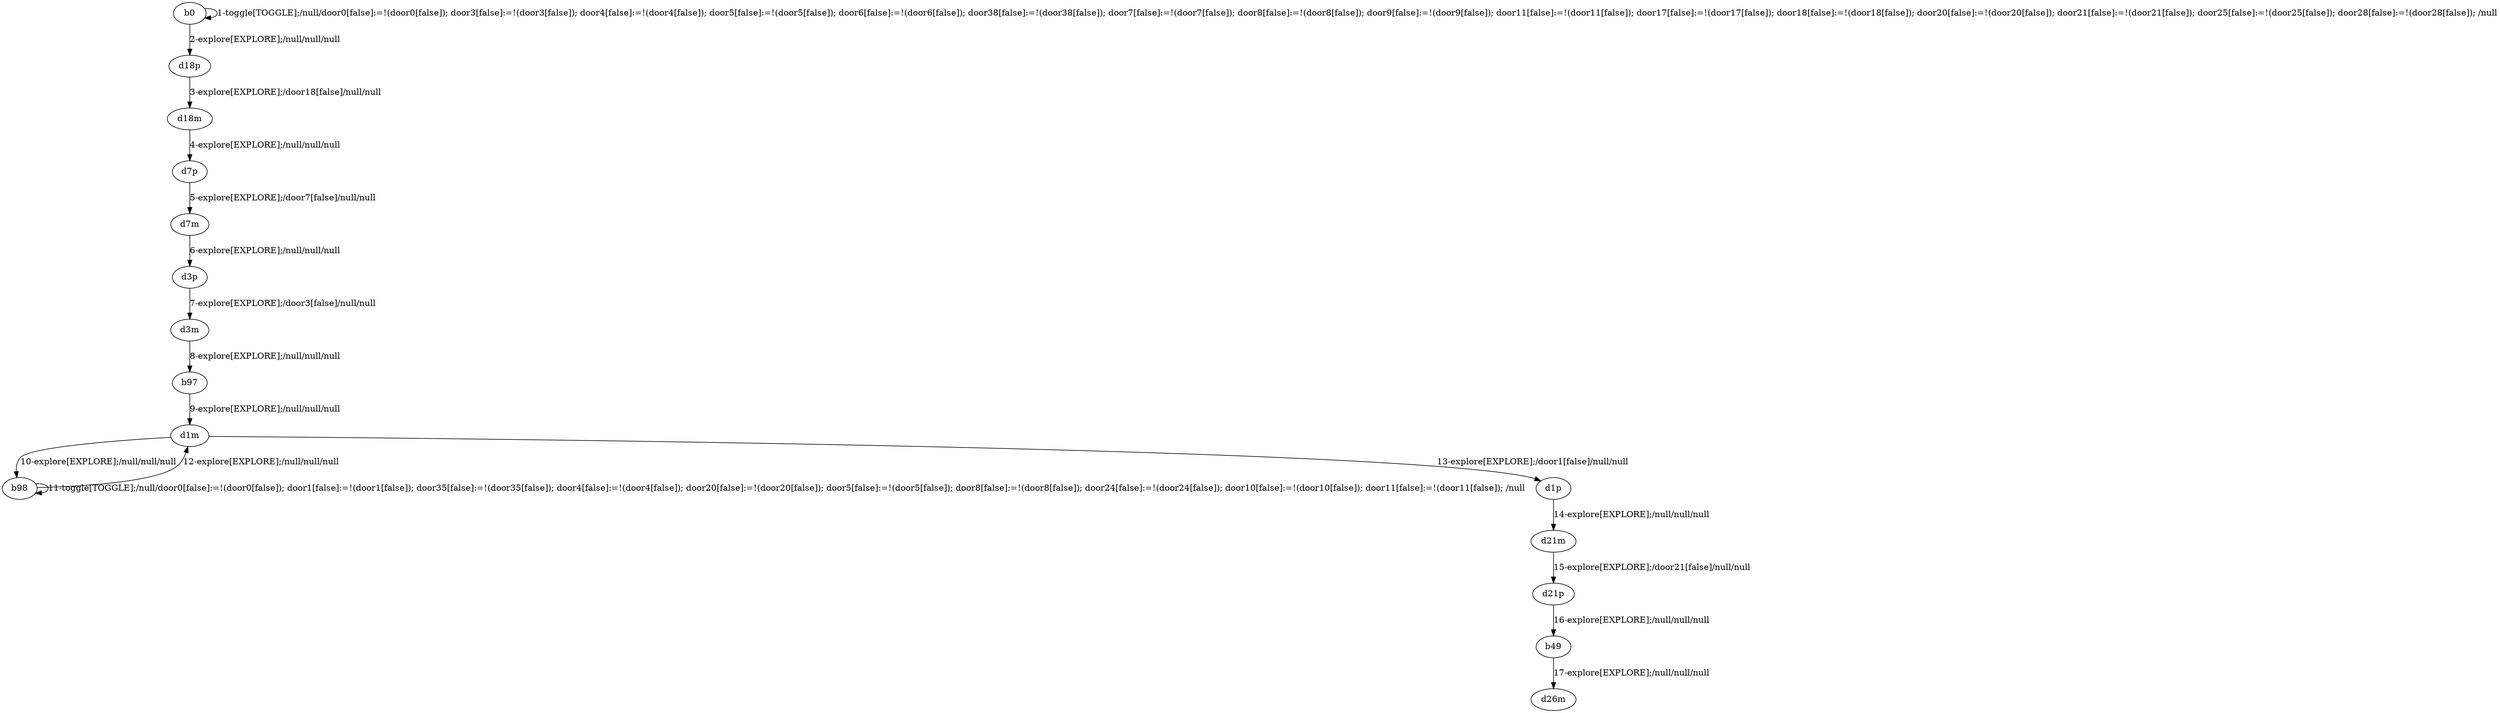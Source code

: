 # Total number of goals covered by this test: 2
# b49 --> d26m
# d21p --> b49

digraph g {
"b0" -> "b0" [label = "1-toggle[TOGGLE];/null/door0[false]:=!(door0[false]); door3[false]:=!(door3[false]); door4[false]:=!(door4[false]); door5[false]:=!(door5[false]); door6[false]:=!(door6[false]); door38[false]:=!(door38[false]); door7[false]:=!(door7[false]); door8[false]:=!(door8[false]); door9[false]:=!(door9[false]); door11[false]:=!(door11[false]); door17[false]:=!(door17[false]); door18[false]:=!(door18[false]); door20[false]:=!(door20[false]); door21[false]:=!(door21[false]); door25[false]:=!(door25[false]); door28[false]:=!(door28[false]); /null"];
"b0" -> "d18p" [label = "2-explore[EXPLORE];/null/null/null"];
"d18p" -> "d18m" [label = "3-explore[EXPLORE];/door18[false]/null/null"];
"d18m" -> "d7p" [label = "4-explore[EXPLORE];/null/null/null"];
"d7p" -> "d7m" [label = "5-explore[EXPLORE];/door7[false]/null/null"];
"d7m" -> "d3p" [label = "6-explore[EXPLORE];/null/null/null"];
"d3p" -> "d3m" [label = "7-explore[EXPLORE];/door3[false]/null/null"];
"d3m" -> "b97" [label = "8-explore[EXPLORE];/null/null/null"];
"b97" -> "d1m" [label = "9-explore[EXPLORE];/null/null/null"];
"d1m" -> "b98" [label = "10-explore[EXPLORE];/null/null/null"];
"b98" -> "b98" [label = "11-toggle[TOGGLE];/null/door0[false]:=!(door0[false]); door1[false]:=!(door1[false]); door35[false]:=!(door35[false]); door4[false]:=!(door4[false]); door20[false]:=!(door20[false]); door5[false]:=!(door5[false]); door8[false]:=!(door8[false]); door24[false]:=!(door24[false]); door10[false]:=!(door10[false]); door11[false]:=!(door11[false]); /null"];
"b98" -> "d1m" [label = "12-explore[EXPLORE];/null/null/null"];
"d1m" -> "d1p" [label = "13-explore[EXPLORE];/door1[false]/null/null"];
"d1p" -> "d21m" [label = "14-explore[EXPLORE];/null/null/null"];
"d21m" -> "d21p" [label = "15-explore[EXPLORE];/door21[false]/null/null"];
"d21p" -> "b49" [label = "16-explore[EXPLORE];/null/null/null"];
"b49" -> "d26m" [label = "17-explore[EXPLORE];/null/null/null"];
}